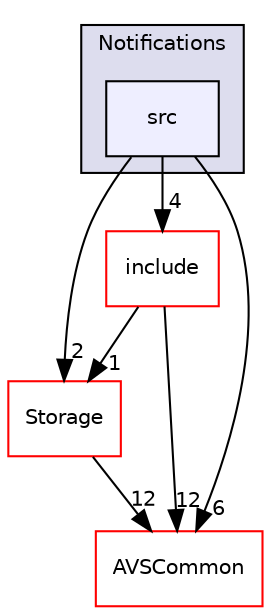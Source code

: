 digraph "/workplace/avs-device-sdk/CapabilityAgents/Notifications/src" {
  compound=true
  node [ fontsize="10", fontname="Helvetica"];
  edge [ labelfontsize="10", labelfontname="Helvetica"];
  subgraph clusterdir_51ceba3e0236022a3ce16bfbc638804e {
    graph [ bgcolor="#ddddee", pencolor="black", label="Notifications" fontname="Helvetica", fontsize="10", URL="dir_51ceba3e0236022a3ce16bfbc638804e.html"]
  dir_3cb7a24e7d88f8d7e416c9228ad06d12 [shape=box, label="src", style="filled", fillcolor="#eeeeff", pencolor="black", URL="dir_3cb7a24e7d88f8d7e416c9228ad06d12.html"];
  }
  dir_d29c5f5a2915d6c5388c9daae4f109c7 [shape=box label="Storage" fillcolor="white" style="filled" color="red" URL="dir_d29c5f5a2915d6c5388c9daae4f109c7.html"];
  dir_e7db36e79723a69813d4111ac7822a9d [shape=box label="include" fillcolor="white" style="filled" color="red" URL="dir_e7db36e79723a69813d4111ac7822a9d.html"];
  dir_13e65effb2bde530b17b3d5eefcd0266 [shape=box label="AVSCommon" fillcolor="white" style="filled" color="red" URL="dir_13e65effb2bde530b17b3d5eefcd0266.html"];
  dir_3cb7a24e7d88f8d7e416c9228ad06d12->dir_d29c5f5a2915d6c5388c9daae4f109c7 [headlabel="2", labeldistance=1.5 headhref="dir_000177_000302.html"];
  dir_3cb7a24e7d88f8d7e416c9228ad06d12->dir_e7db36e79723a69813d4111ac7822a9d [headlabel="4", labeldistance=1.5 headhref="dir_000177_000051.html"];
  dir_3cb7a24e7d88f8d7e416c9228ad06d12->dir_13e65effb2bde530b17b3d5eefcd0266 [headlabel="6", labeldistance=1.5 headhref="dir_000177_000015.html"];
  dir_d29c5f5a2915d6c5388c9daae4f109c7->dir_13e65effb2bde530b17b3d5eefcd0266 [headlabel="12", labeldistance=1.5 headhref="dir_000302_000015.html"];
  dir_e7db36e79723a69813d4111ac7822a9d->dir_d29c5f5a2915d6c5388c9daae4f109c7 [headlabel="1", labeldistance=1.5 headhref="dir_000051_000302.html"];
  dir_e7db36e79723a69813d4111ac7822a9d->dir_13e65effb2bde530b17b3d5eefcd0266 [headlabel="12", labeldistance=1.5 headhref="dir_000051_000015.html"];
}
